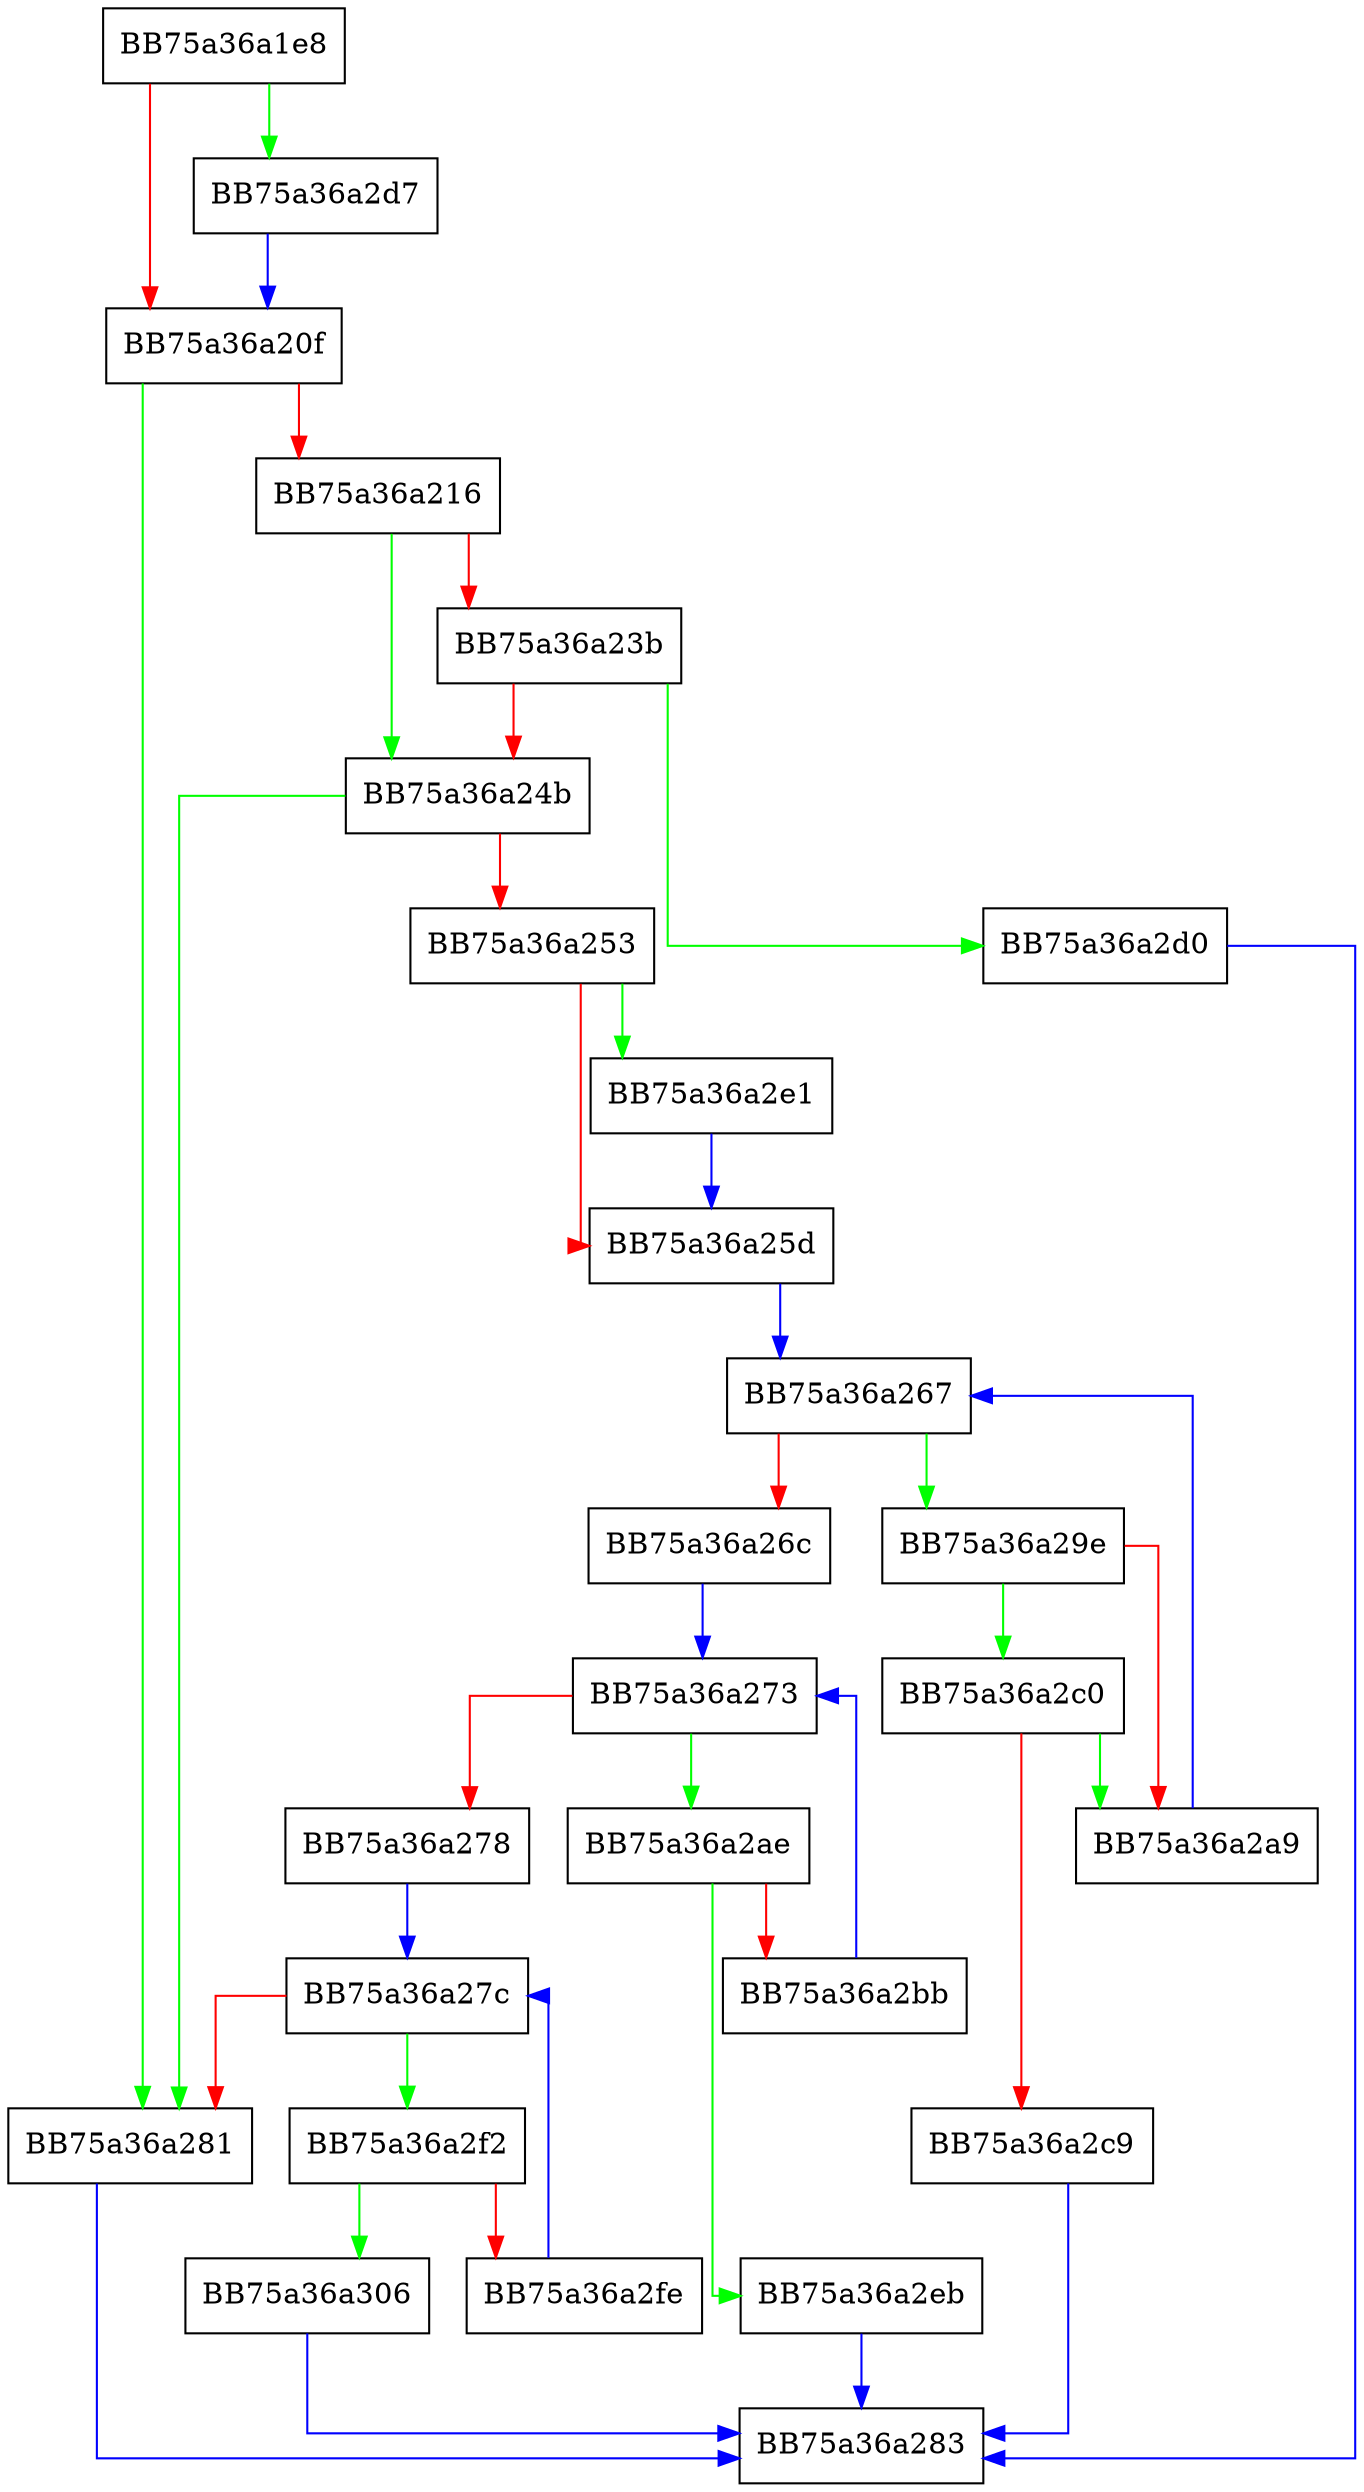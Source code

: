 digraph is_ignored_threat {
  node [shape="box"];
  graph [splines=ortho];
  BB75a36a1e8 -> BB75a36a2d7 [color="green"];
  BB75a36a1e8 -> BB75a36a20f [color="red"];
  BB75a36a20f -> BB75a36a281 [color="green"];
  BB75a36a20f -> BB75a36a216 [color="red"];
  BB75a36a216 -> BB75a36a24b [color="green"];
  BB75a36a216 -> BB75a36a23b [color="red"];
  BB75a36a23b -> BB75a36a2d0 [color="green"];
  BB75a36a23b -> BB75a36a24b [color="red"];
  BB75a36a24b -> BB75a36a281 [color="green"];
  BB75a36a24b -> BB75a36a253 [color="red"];
  BB75a36a253 -> BB75a36a2e1 [color="green"];
  BB75a36a253 -> BB75a36a25d [color="red"];
  BB75a36a25d -> BB75a36a267 [color="blue"];
  BB75a36a267 -> BB75a36a29e [color="green"];
  BB75a36a267 -> BB75a36a26c [color="red"];
  BB75a36a26c -> BB75a36a273 [color="blue"];
  BB75a36a273 -> BB75a36a2ae [color="green"];
  BB75a36a273 -> BB75a36a278 [color="red"];
  BB75a36a278 -> BB75a36a27c [color="blue"];
  BB75a36a27c -> BB75a36a2f2 [color="green"];
  BB75a36a27c -> BB75a36a281 [color="red"];
  BB75a36a281 -> BB75a36a283 [color="blue"];
  BB75a36a29e -> BB75a36a2c0 [color="green"];
  BB75a36a29e -> BB75a36a2a9 [color="red"];
  BB75a36a2a9 -> BB75a36a267 [color="blue"];
  BB75a36a2ae -> BB75a36a2eb [color="green"];
  BB75a36a2ae -> BB75a36a2bb [color="red"];
  BB75a36a2bb -> BB75a36a273 [color="blue"];
  BB75a36a2c0 -> BB75a36a2a9 [color="green"];
  BB75a36a2c0 -> BB75a36a2c9 [color="red"];
  BB75a36a2c9 -> BB75a36a283 [color="blue"];
  BB75a36a2d0 -> BB75a36a283 [color="blue"];
  BB75a36a2d7 -> BB75a36a20f [color="blue"];
  BB75a36a2e1 -> BB75a36a25d [color="blue"];
  BB75a36a2eb -> BB75a36a283 [color="blue"];
  BB75a36a2f2 -> BB75a36a306 [color="green"];
  BB75a36a2f2 -> BB75a36a2fe [color="red"];
  BB75a36a2fe -> BB75a36a27c [color="blue"];
  BB75a36a306 -> BB75a36a283 [color="blue"];
}